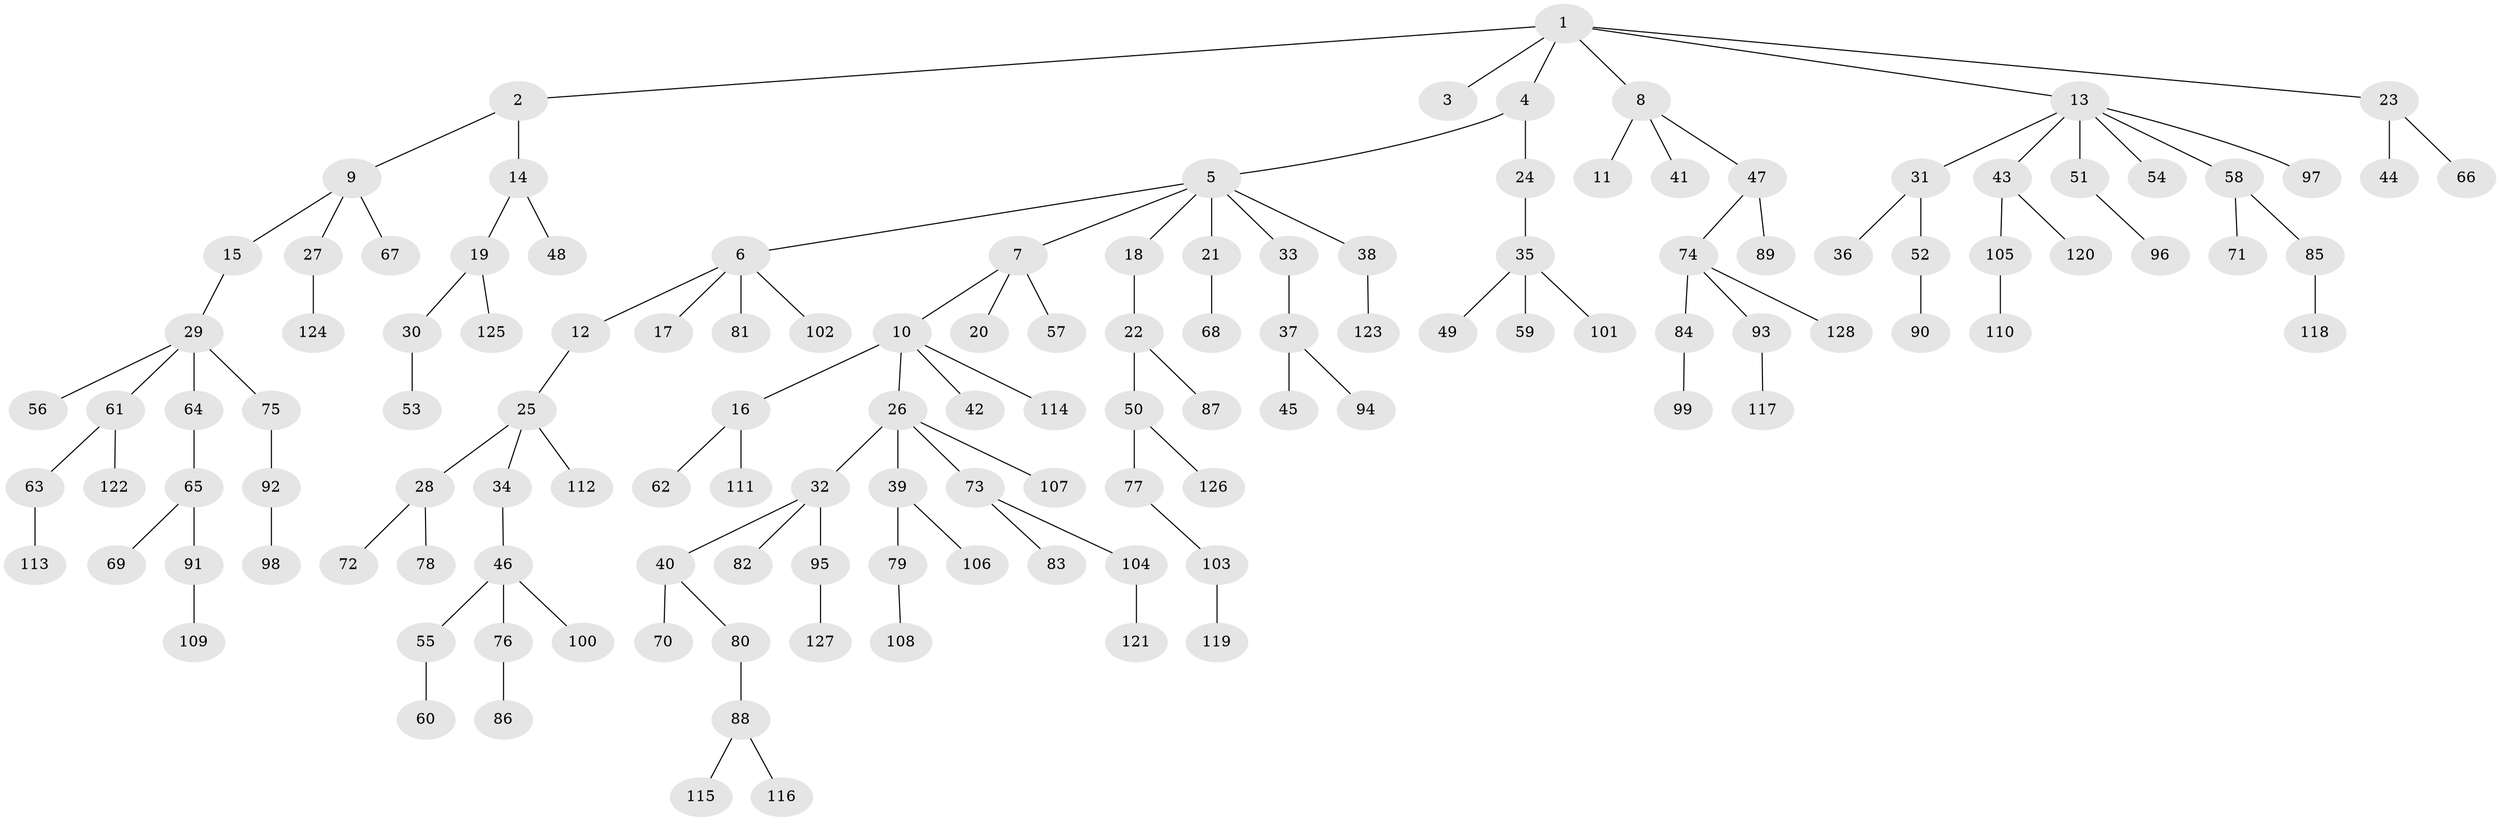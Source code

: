 // Generated by graph-tools (version 1.1) at 2025/37/03/09/25 02:37:00]
// undirected, 128 vertices, 127 edges
graph export_dot {
graph [start="1"]
  node [color=gray90,style=filled];
  1;
  2;
  3;
  4;
  5;
  6;
  7;
  8;
  9;
  10;
  11;
  12;
  13;
  14;
  15;
  16;
  17;
  18;
  19;
  20;
  21;
  22;
  23;
  24;
  25;
  26;
  27;
  28;
  29;
  30;
  31;
  32;
  33;
  34;
  35;
  36;
  37;
  38;
  39;
  40;
  41;
  42;
  43;
  44;
  45;
  46;
  47;
  48;
  49;
  50;
  51;
  52;
  53;
  54;
  55;
  56;
  57;
  58;
  59;
  60;
  61;
  62;
  63;
  64;
  65;
  66;
  67;
  68;
  69;
  70;
  71;
  72;
  73;
  74;
  75;
  76;
  77;
  78;
  79;
  80;
  81;
  82;
  83;
  84;
  85;
  86;
  87;
  88;
  89;
  90;
  91;
  92;
  93;
  94;
  95;
  96;
  97;
  98;
  99;
  100;
  101;
  102;
  103;
  104;
  105;
  106;
  107;
  108;
  109;
  110;
  111;
  112;
  113;
  114;
  115;
  116;
  117;
  118;
  119;
  120;
  121;
  122;
  123;
  124;
  125;
  126;
  127;
  128;
  1 -- 2;
  1 -- 3;
  1 -- 4;
  1 -- 8;
  1 -- 13;
  1 -- 23;
  2 -- 9;
  2 -- 14;
  4 -- 5;
  4 -- 24;
  5 -- 6;
  5 -- 7;
  5 -- 18;
  5 -- 21;
  5 -- 33;
  5 -- 38;
  6 -- 12;
  6 -- 17;
  6 -- 81;
  6 -- 102;
  7 -- 10;
  7 -- 20;
  7 -- 57;
  8 -- 11;
  8 -- 41;
  8 -- 47;
  9 -- 15;
  9 -- 27;
  9 -- 67;
  10 -- 16;
  10 -- 26;
  10 -- 42;
  10 -- 114;
  12 -- 25;
  13 -- 31;
  13 -- 43;
  13 -- 51;
  13 -- 54;
  13 -- 58;
  13 -- 97;
  14 -- 19;
  14 -- 48;
  15 -- 29;
  16 -- 62;
  16 -- 111;
  18 -- 22;
  19 -- 30;
  19 -- 125;
  21 -- 68;
  22 -- 50;
  22 -- 87;
  23 -- 44;
  23 -- 66;
  24 -- 35;
  25 -- 28;
  25 -- 34;
  25 -- 112;
  26 -- 32;
  26 -- 39;
  26 -- 73;
  26 -- 107;
  27 -- 124;
  28 -- 72;
  28 -- 78;
  29 -- 56;
  29 -- 61;
  29 -- 64;
  29 -- 75;
  30 -- 53;
  31 -- 36;
  31 -- 52;
  32 -- 40;
  32 -- 82;
  32 -- 95;
  33 -- 37;
  34 -- 46;
  35 -- 49;
  35 -- 59;
  35 -- 101;
  37 -- 45;
  37 -- 94;
  38 -- 123;
  39 -- 79;
  39 -- 106;
  40 -- 70;
  40 -- 80;
  43 -- 105;
  43 -- 120;
  46 -- 55;
  46 -- 76;
  46 -- 100;
  47 -- 74;
  47 -- 89;
  50 -- 77;
  50 -- 126;
  51 -- 96;
  52 -- 90;
  55 -- 60;
  58 -- 71;
  58 -- 85;
  61 -- 63;
  61 -- 122;
  63 -- 113;
  64 -- 65;
  65 -- 69;
  65 -- 91;
  73 -- 83;
  73 -- 104;
  74 -- 84;
  74 -- 93;
  74 -- 128;
  75 -- 92;
  76 -- 86;
  77 -- 103;
  79 -- 108;
  80 -- 88;
  84 -- 99;
  85 -- 118;
  88 -- 115;
  88 -- 116;
  91 -- 109;
  92 -- 98;
  93 -- 117;
  95 -- 127;
  103 -- 119;
  104 -- 121;
  105 -- 110;
}
